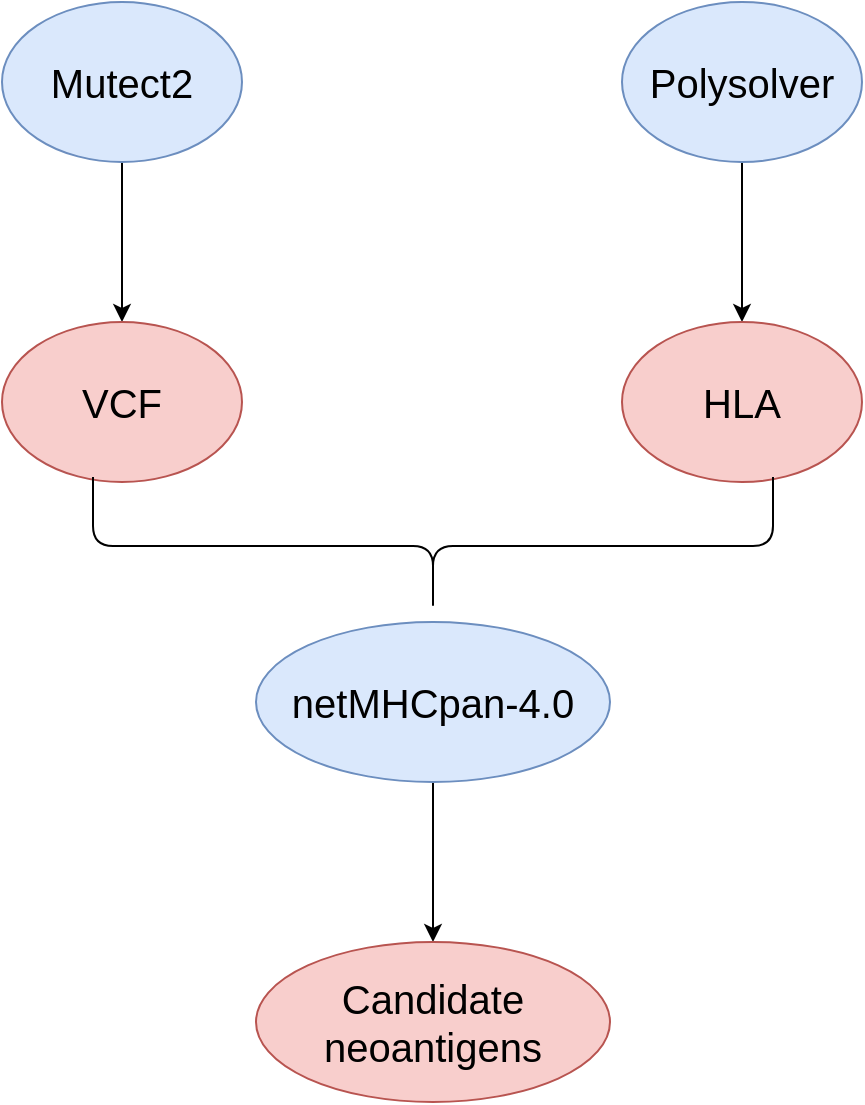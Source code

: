 <mxfile version="12.2.6" type="github" pages="1">
  <diagram id="KWGXRVpgaTOB837s55HI" name="Page-1">
    <mxGraphModel dx="1422" dy="762" grid="1" gridSize="10" guides="1" tooltips="1" connect="1" arrows="1" fold="1" page="1" pageScale="1" pageWidth="827" pageHeight="1169" math="0" shadow="0">
      <root>
        <mxCell id="0"/>
        <mxCell id="1" parent="0"/>
        <mxCell id="sNIOo8BEHKgzL9L6zxjI-3" value="" style="edgeStyle=orthogonalEdgeStyle;rounded=0;orthogonalLoop=1;jettySize=auto;html=1;" edge="1" parent="1" source="sNIOo8BEHKgzL9L6zxjI-1" target="sNIOo8BEHKgzL9L6zxjI-2">
          <mxGeometry relative="1" as="geometry"/>
        </mxCell>
        <mxCell id="sNIOo8BEHKgzL9L6zxjI-1" value="&lt;font style=&quot;font-size: 20px&quot;&gt;Mutect2&lt;/font&gt;" style="ellipse;whiteSpace=wrap;html=1;fillColor=#dae8fc;strokeColor=#6c8ebf;" vertex="1" parent="1">
          <mxGeometry x="160" y="110" width="120" height="80" as="geometry"/>
        </mxCell>
        <mxCell id="sNIOo8BEHKgzL9L6zxjI-7" value="" style="edgeStyle=orthogonalEdgeStyle;rounded=0;orthogonalLoop=1;jettySize=auto;html=1;" edge="1" parent="1" source="sNIOo8BEHKgzL9L6zxjI-4" target="sNIOo8BEHKgzL9L6zxjI-6">
          <mxGeometry relative="1" as="geometry"/>
        </mxCell>
        <mxCell id="sNIOo8BEHKgzL9L6zxjI-4" value="&lt;font style=&quot;font-size: 20px&quot;&gt;Polysolver&lt;/font&gt;" style="ellipse;whiteSpace=wrap;html=1;fillColor=#dae8fc;strokeColor=#6c8ebf;" vertex="1" parent="1">
          <mxGeometry x="470" y="110" width="120" height="80" as="geometry"/>
        </mxCell>
        <mxCell id="sNIOo8BEHKgzL9L6zxjI-6" value="&lt;font style=&quot;font-size: 20px&quot;&gt;HLA&lt;/font&gt;" style="ellipse;whiteSpace=wrap;html=1;fillColor=#f8cecc;strokeColor=#b85450;" vertex="1" parent="1">
          <mxGeometry x="470" y="270" width="120" height="80" as="geometry"/>
        </mxCell>
        <mxCell id="sNIOo8BEHKgzL9L6zxjI-2" value="&lt;font style=&quot;font-size: 20px&quot;&gt;VCF&lt;/font&gt;" style="ellipse;whiteSpace=wrap;html=1;fillColor=#f8cecc;strokeColor=#b85450;" vertex="1" parent="1">
          <mxGeometry x="160" y="270" width="120" height="80" as="geometry"/>
        </mxCell>
        <mxCell id="sNIOo8BEHKgzL9L6zxjI-15" value="" style="shape=curlyBracket;whiteSpace=wrap;html=1;rounded=1;rotation=-90;" vertex="1" parent="1">
          <mxGeometry x="341" y="212" width="69" height="340" as="geometry"/>
        </mxCell>
        <mxCell id="sNIOo8BEHKgzL9L6zxjI-22" value="" style="edgeStyle=orthogonalEdgeStyle;rounded=0;orthogonalLoop=1;jettySize=auto;html=1;" edge="1" parent="1" source="sNIOo8BEHKgzL9L6zxjI-20" target="sNIOo8BEHKgzL9L6zxjI-21">
          <mxGeometry relative="1" as="geometry"/>
        </mxCell>
        <mxCell id="sNIOo8BEHKgzL9L6zxjI-20" value="&lt;font style=&quot;font-size: 20px&quot;&gt;netMHCpan-4.0&lt;/font&gt;" style="ellipse;whiteSpace=wrap;html=1;fillColor=#dae8fc;strokeColor=#6c8ebf;" vertex="1" parent="1">
          <mxGeometry x="287" y="420" width="177" height="80" as="geometry"/>
        </mxCell>
        <mxCell id="sNIOo8BEHKgzL9L6zxjI-21" value="&lt;span style=&quot;font-size: 20px&quot;&gt;Candidate neoantigens&lt;/span&gt;" style="ellipse;whiteSpace=wrap;html=1;fillColor=#f8cecc;strokeColor=#b85450;" vertex="1" parent="1">
          <mxGeometry x="287" y="580" width="177" height="80" as="geometry"/>
        </mxCell>
      </root>
    </mxGraphModel>
  </diagram>
</mxfile>
